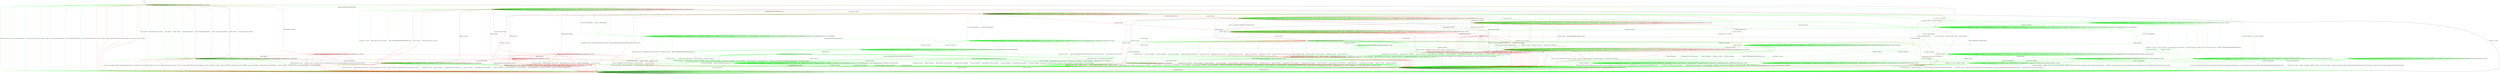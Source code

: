 digraph "" {
	graph ["Incoming time"=0.09752893447875977,
		"Outgoing time"=0.154526948928833,
		Output="{'States': 36, 'Transitions': 837}",
		Reference="{'States': 18, 'Transitions': 222}",
		Solver=msat,
		Updated="{'States': 32, 'Transitions': 683}",
		"f-measure"=0.15027624309392265,
		precision=0.09956076134699854,
		recall=0.3063063063063063
	];
	a -> n	[key=0];
	b -> b	[key=0,
		label="CH_REQUEST_PTY / CH_NONE"];
	b -> b	[key=1,
		label="CH_DATA / CH_NONE"];
	b -> b	[key=2,
		label="CH_CLOSE / CH_NONE"];
	b -> b	[key=3,
		label="CH_EOF / CH_NONE"];
	b -> b	[key=4,
		color=green,
		label="CH_WINDOW_ADJUST / CH_NONE"];
	b -> b	[key=5,
		color=green,
		label="DEBUG / NO_RESP"];
	b -> b	[key=6,
		color=green,
		label="CH_EXTENDED_DATA / CH_NONE"];
	b -> b	[key=7,
		color=green,
		label="IGNORE / NO_RESP"];
	b -> b	[key=8,
		color=green,
		label="UNIMPLEMENTED / NO_RESP"];
	b -> b	[key=9,
		color=red,
		label="KEX30 / UNIMPLEMENTED"];
	b -> c	[key=0,
		color=green,
		label="CH_OPEN / DISCONNECT"];
	b -> c	[key=1,
		color=red,
		label="CH_OPEN / NO_CONN"];
	b -> h	[key=0,
		color=green,
		label="DISCONNECT / NO_CONN"];
	b -> h	[key=1,
		color=green,
		label="KEXINIT / DISCONNECT"];
	b -> h	[key=2,
		color=green,
		label="SERVICE_REQUEST_AUTH / DISCONNECT"];
	b -> h	[key=3,
		color=green,
		label="UA_PK_OK / DISCONNECT"];
	b -> h	[key=4,
		color=green,
		label="SERVICE_REQUEST_CONN / DISCONNECT"];
	b -> h	[key=5,
		color=green,
		label="UA_NONE / DISCONNECT"];
	b -> h	[key=6,
		color=green,
		label="UA_PK_NOK / DISCONNECT"];
	b -> h	[key=7,
		color=green,
		label="KEX30 / DISCONNECT"];
	b -> h	[key=8,
		color=green,
		label="UA_PW_OK / DISCONNECT"];
	b -> h	[key=9,
		color=green,
		label="UA_PW_NOK / DISCONNECT"];
	b -> h	[key=10,
		color=green,
		label="REKEY / DISCONNECT|NO_CONN|NO_CONN"];
	b -> h	[key=11,
		color=red,
		label="UA_PK_NOK / NO_CONN"];
	b -> h	[key=12,
		color=red,
		label="SERVICE_REQUEST_AUTH / NO_CONN"];
	b -> h	[key=13,
		color=red,
		label="SERVICE_REQUEST_CONN / NO_CONN"];
	b -> h	[key=14,
		color=red,
		label="UA_PK_OK / NO_CONN"];
	b -> h	[key=15,
		color=red,
		label="KEXINIT_PROCEED / NO_CONN"];
	b -> h	[key=16,
		color=red,
		label="KEXINIT / NO_CONN"];
	b -> k	[key=0,
		label="NEWKEYS / NO_RESP"];
	c -> c	[key=0,
		label="UA_PK_NOK / NO_CONN"];
	c -> c	[key=1,
		label="KEX30 / NO_CONN"];
	c -> c	[key=2,
		label="SERVICE_REQUEST_AUTH / NO_CONN"];
	c -> c	[key=3,
		label="SERVICE_REQUEST_CONN / NO_CONN"];
	c -> c	[key=4,
		label="NEWKEYS / NO_CONN"];
	c -> c	[key=5,
		label="CH_REQUEST_PTY / NO_CONN"];
	c -> c	[key=6,
		label="CH_OPEN / CH_MAX"];
	c -> c	[key=7,
		label="CH_DATA / NO_CONN"];
	c -> c	[key=8,
		label="UA_PK_OK / NO_CONN"];
	c -> c	[key=9,
		label="KEXINIT / NO_CONN"];
	c -> c	[key=10,
		label="CH_EOF / NO_CONN"];
	c -> c	[key=11,
		color=green,
		label="DISCONNECT / NO_CONN"];
	c -> c	[key=12,
		color=green,
		label="CH_WINDOW_ADJUST / NO_CONN"];
	c -> c	[key=13,
		color=green,
		label="DEBUG / NO_CONN"];
	c -> c	[key=14,
		color=green,
		label="UA_NONE / NO_CONN"];
	c -> c	[key=15,
		color=green,
		label="CH_EXTENDED_DATA / NO_CONN"];
	c -> c	[key=16,
		color=green,
		label="IGNORE / NO_CONN"];
	c -> c	[key=17,
		color=green,
		label="UNIMPLEMENTED / NO_CONN"];
	c -> c	[key=18,
		color=green,
		label="UA_PW_OK / NO_CONN"];
	c -> c	[key=19,
		color=green,
		label="UA_PW_NOK / NO_CONN"];
	c -> c	[key=20,
		color=green,
		label="REKEY / NO_CONN|NO_CONN|NO_CONN"];
	c -> c	[key=21,
		color=red,
		label="KEXINIT_PROCEED / NO_CONN"];
	c -> h	[key=0,
		label="CH_CLOSE / NO_CONN"];
	d -> c	[key=0,
		label="NEWKEYS / NO_CONN"];
	d -> c	[key=1,
		color=green,
		label="DISCONNECT / NO_CONN"];
	d -> c	[key=2,
		color=red,
		label="KEX30 / NO_CONN"];
	d -> d	[key=0,
		label="CH_OPEN / CH_MAX"];
	d -> d	[key=1,
		label="CH_DATA / NO_RESP"];
	d -> d	[key=2,
		color=green,
		label="SERVICE_REQUEST_AUTH / NO_RESP"];
	d -> d	[key=3,
		color=green,
		label="CH_WINDOW_ADJUST / NO_RESP"];
	d -> d	[key=4,
		color=green,
		label="DEBUG / NO_RESP"];
	d -> d	[key=5,
		color=green,
		label="UA_PK_OK / UNIMPLEMENTED"];
	d -> d	[key=6,
		color=green,
		label="SERVICE_REQUEST_CONN / NO_RESP"];
	d -> d	[key=7,
		color=green,
		label="UA_NONE / UNIMPLEMENTED"];
	d -> d	[key=8,
		color=green,
		label="CH_EXTENDED_DATA / NO_RESP"];
	d -> d	[key=9,
		color=green,
		label="UA_PK_NOK / UNIMPLEMENTED"];
	d -> d	[key=10,
		color=green,
		label="KEX30 / NO_RESP"];
	d -> d	[key=11,
		color=green,
		label="IGNORE / NO_RESP"];
	d -> d	[key=12,
		color=green,
		label="CH_EOF / NO_RESP"];
	d -> d	[key=13,
		color=green,
		label="UNIMPLEMENTED / NO_RESP"];
	d -> d	[key=14,
		color=green,
		label="UA_PW_OK / UNIMPLEMENTED"];
	d -> d	[key=15,
		color=green,
		label="UA_PW_NOK / UNIMPLEMENTED"];
	d -> d	[key=16,
		color=green,
		label="REKEY / KEXINIT|KEX31+NEWKEYS|NO_RESP"];
	d -> d	[key=17,
		color=red,
		label="UA_PK_NOK / NO_RESP"];
	d -> d	[key=18,
		color=red,
		label="SERVICE_REQUEST_AUTH / SERVICE_ACCEPT"];
	d -> d	[key=19,
		color=red,
		label="SERVICE_REQUEST_CONN / SERVICE_ACCEPT"];
	d -> d	[key=20,
		color=red,
		label="UA_PK_OK / NO_RESP"];
	d -> e	[key=0,
		color=red,
		label="CH_REQUEST_PTY / CH_SUCCESS"];
	d -> f	[key=0,
		color=red,
		label="CH_CLOSE / CH_EOF"];
	d -> g	[key=0,
		color=red,
		label="KEXINIT / KEXINIT"];
	d -> l	[key=0,
		color=green,
		label="CH_REQUEST_PTY / CH_SUCCESS"];
	d -> m	[key=0,
		color=red,
		label="CH_EOF / CH_EOF"];
	v	[color=green];
	d -> v	[key=0,
		color=green,
		label="CH_CLOSE / CH_CLOSE"];
	bb	[color=green];
	d -> bb	[key=0,
		color=green,
		label="KEXINIT / KEXINIT"];
	jj	[color=red];
	d -> jj	[key=0,
		color=red,
		label="KEXINIT_PROCEED / KEXINIT"];
	e -> c	[key=0,
		label="NEWKEYS / NO_CONN"];
	e -> c	[key=1,
		color=green,
		label="DISCONNECT / NO_CONN"];
	e -> c	[key=2,
		color=green,
		label="CH_REQUEST_PTY / DISCONNECT"];
	e -> c	[key=3,
		color=red,
		label="KEX30 / NO_CONN"];
	e -> c	[key=4,
		color=red,
		label="CH_REQUEST_PTY / NO_CONN"];
	e -> e	[key=0,
		label="CH_OPEN / CH_MAX"];
	e -> e	[key=1,
		label="CH_DATA / NO_RESP"];
	e -> e	[key=2,
		color=green,
		label="SERVICE_REQUEST_AUTH / UNIMPLEMENTED"];
	e -> e	[key=3,
		color=green,
		label="CH_WINDOW_ADJUST / NO_RESP"];
	e -> e	[key=4,
		color=green,
		label="DEBUG / NO_RESP"];
	e -> e	[key=5,
		color=green,
		label="UA_PK_OK / UNIMPLEMENTED"];
	e -> e	[key=6,
		color=green,
		label="SERVICE_REQUEST_CONN / UNIMPLEMENTED"];
	e -> e	[key=7,
		color=green,
		label="UA_NONE / UNIMPLEMENTED"];
	e -> e	[key=8,
		color=green,
		label="CH_EXTENDED_DATA / NO_RESP"];
	e -> e	[key=9,
		color=green,
		label="UA_PK_NOK / UNIMPLEMENTED"];
	e -> e	[key=10,
		color=green,
		label="KEX30 / UNIMPLEMENTED"];
	e -> e	[key=11,
		color=green,
		label="IGNORE / NO_RESP"];
	e -> e	[key=12,
		color=green,
		label="CH_EOF / NO_RESP"];
	e -> e	[key=13,
		color=green,
		label="UNIMPLEMENTED / NO_RESP"];
	e -> e	[key=14,
		color=green,
		label="UA_PW_OK / UNIMPLEMENTED"];
	e -> e	[key=15,
		color=green,
		label="UA_PW_NOK / UNIMPLEMENTED"];
	e -> e	[key=16,
		color=red,
		label="UA_PK_NOK / NO_RESP"];
	e -> e	[key=17,
		color=red,
		label="SERVICE_REQUEST_AUTH / SERVICE_ACCEPT"];
	e -> e	[key=18,
		color=red,
		label="SERVICE_REQUEST_CONN / SERVICE_ACCEPT"];
	e -> e	[key=19,
		color=red,
		label="UA_PK_OK / NO_RESP"];
	e -> f	[key=0,
		color=red,
		label="CH_CLOSE / CH_EOF"];
	e -> g	[key=0,
		label="KEXINIT / KEXINIT"];
	e -> l	[key=0,
		color=green,
		label="REKEY / KEXINIT|KEX31+NEWKEYS|NO_RESP"];
	e -> l	[key=1,
		color=red,
		label="CH_EOF / CH_EOF"];
	p	[color=green];
	e -> p	[key=0,
		color=green,
		label="CH_CLOSE / CH_CLOSE"];
	e -> jj	[key=0,
		color=red,
		label="KEXINIT_PROCEED / KEXINIT"];
	f -> d	[key=0,
		color=red,
		label="CH_OPEN / CH_OPEN_SUCCESS"];
	f -> f	[key=0,
		label="SERVICE_REQUEST_AUTH / SERVICE_ACCEPT"];
	f -> f	[key=1,
		label="CH_REQUEST_PTY / CH_NONE"];
	f -> f	[key=2,
		label="CH_DATA / CH_NONE"];
	f -> f	[key=3,
		label="CH_CLOSE / CH_NONE"];
	f -> f	[key=4,
		label="CH_EOF / CH_NONE"];
	f -> f	[key=5,
		color=green,
		label="KEXINIT / UNIMPLEMENTED"];
	f -> f	[key=6,
		color=green,
		label="CH_WINDOW_ADJUST / CH_NONE"];
	f -> f	[key=7,
		color=green,
		label="DEBUG / NO_RESP"];
	f -> f	[key=8,
		color=green,
		label="CH_EXTENDED_DATA / CH_NONE"];
	f -> f	[key=9,
		color=green,
		label="KEX30 / UNIMPLEMENTED"];
	f -> f	[key=10,
		color=green,
		label="IGNORE / NO_RESP"];
	f -> f	[key=11,
		color=green,
		label="UNIMPLEMENTED / NO_RESP"];
	f -> f	[key=12,
		color=red,
		label="UA_PK_NOK / NO_RESP"];
	f -> f	[key=13,
		color=red,
		label="SERVICE_REQUEST_CONN / SERVICE_ACCEPT"];
	f -> f	[key=14,
		color=red,
		label="UA_PK_OK / NO_RESP"];
	f -> h	[key=0,
		label="NEWKEYS / NO_CONN"];
	f -> h	[key=1,
		color=green,
		label="DISCONNECT / NO_CONN"];
	f -> h	[key=2,
		color=green,
		label="SERVICE_REQUEST_CONN / DISCONNECT"];
	f -> h	[key=3,
		color=green,
		label="REKEY / UNIMPLEMENTED|UNIMPLEMENTED|NO_CONN"];
	f -> h	[key=4,
		color=red,
		label="KEX30 / NO_CONN"];
	f -> p	[key=0,
		color=green,
		label="UA_PK_OK / UA_SUCCESS"];
	f -> p	[key=1,
		color=green,
		label="UA_PW_OK / UA_SUCCESS"];
	q	[color=green];
	f -> q	[key=0,
		color=green,
		label="UA_PW_NOK / UA_FAILURE"];
	r	[color=green];
	f -> r	[key=0,
		color=green,
		label="UA_NONE / UA_FAILURE"];
	s	[color=green];
	f -> s	[key=0,
		color=green,
		label="UA_PK_NOK / UA_FAILURE"];
	t	[color=green];
	f -> t	[key=0,
		color=green,
		label="CH_OPEN / UNIMPLEMENTED"];
	hh	[color=red];
	f -> hh	[key=0,
		color=red,
		label="KEXINIT_PROCEED / KEXINIT"];
	ii	[color=red];
	f -> ii	[key=0,
		color=red,
		label="KEXINIT / KEXINIT"];
	g -> c	[key=0,
		color=green,
		label="DISCONNECT / NO_CONN"];
	g -> c	[key=1,
		color=green,
		label="KEXINIT / DISCONNECT"];
	g -> c	[key=2,
		color=green,
		label="SERVICE_REQUEST_AUTH / DISCONNECT"];
	g -> c	[key=3,
		color=green,
		label="CH_WINDOW_ADJUST / DISCONNECT"];
	g -> c	[key=4,
		color=green,
		label="UA_PK_OK / DISCONNECT"];
	g -> c	[key=5,
		color=green,
		label="SERVICE_REQUEST_CONN / DISCONNECT"];
	g -> c	[key=6,
		color=green,
		label="UA_NONE / DISCONNECT"];
	g -> c	[key=7,
		color=green,
		label="CH_EXTENDED_DATA / DISCONNECT"];
	g -> c	[key=8,
		color=green,
		label="NEWKEYS / NO_CONN"];
	g -> c	[key=9,
		color=green,
		label="UA_PK_NOK / DISCONNECT"];
	g -> c	[key=10,
		color=green,
		label="CH_REQUEST_PTY / DISCONNECT"];
	g -> c	[key=11,
		color=green,
		label="CH_EOF / DISCONNECT"];
	g -> c	[key=12,
		color=green,
		label="CH_DATA / DISCONNECT"];
	g -> c	[key=13,
		color=green,
		label="UA_PW_OK / DISCONNECT"];
	g -> c	[key=14,
		color=green,
		label="UA_PW_NOK / DISCONNECT"];
	g -> c	[key=15,
		color=green,
		label="REKEY / DISCONNECT|NO_CONN|NO_CONN"];
	g -> c	[key=16,
		color=red,
		label="UA_PK_NOK / NO_CONN"];
	g -> c	[key=17,
		color=red,
		label="SERVICE_REQUEST_AUTH / NO_CONN"];
	g -> c	[key=18,
		color=red,
		label="SERVICE_REQUEST_CONN / NO_CONN"];
	g -> c	[key=19,
		color=red,
		label="NEWKEYS / UNIMPLEMENTED"];
	g -> c	[key=20,
		color=red,
		label="CH_REQUEST_PTY / NO_CONN"];
	g -> c	[key=21,
		color=red,
		label="CH_DATA / NO_CONN"];
	g -> c	[key=22,
		color=red,
		label="UA_PK_OK / NO_CONN"];
	g -> c	[key=23,
		color=red,
		label="KEXINIT_PROCEED / NO_CONN"];
	g -> c	[key=24,
		color=red,
		label="KEXINIT / NO_CONN"];
	g -> c	[key=25,
		color=red,
		label="CH_EOF / NO_CONN"];
	g -> g	[key=0,
		label="CH_OPEN / CH_MAX"];
	g -> g	[key=1,
		color=green,
		label="DEBUG / NO_RESP"];
	g -> g	[key=2,
		color=green,
		label="IGNORE / NO_RESP"];
	g -> g	[key=3,
		color=green,
		label="UNIMPLEMENTED / NO_RESP"];
	g -> h	[key=0,
		color=green,
		label="CH_CLOSE / DISCONNECT"];
	g -> h	[key=1,
		color=red,
		label="CH_CLOSE / NO_CONN"];
	g -> j	[key=0,
		color=red,
		label="KEX30 / KEX31+NEWKEYS"];
	ff	[color=green];
	g -> ff	[key=0,
		color=green,
		label="KEX30 / KEX31+NEWKEYS"];
	h -> c	[key=0,
		label="CH_OPEN / NO_CONN"];
	h -> h	[key=0,
		label="UA_PK_NOK / NO_CONN"];
	h -> h	[key=1,
		label="KEX30 / NO_CONN"];
	h -> h	[key=2,
		label="SERVICE_REQUEST_AUTH / NO_CONN"];
	h -> h	[key=3,
		label="SERVICE_REQUEST_CONN / NO_CONN"];
	h -> h	[key=4,
		label="NEWKEYS / NO_CONN"];
	h -> h	[key=5,
		label="CH_REQUEST_PTY / CH_NONE"];
	h -> h	[key=6,
		label="CH_DATA / CH_NONE"];
	h -> h	[key=7,
		label="UA_PK_OK / NO_CONN"];
	h -> h	[key=8,
		label="CH_CLOSE / CH_NONE"];
	h -> h	[key=9,
		label="KEXINIT / NO_CONN"];
	h -> h	[key=10,
		label="CH_EOF / CH_NONE"];
	h -> h	[key=11,
		color=green,
		label="DISCONNECT / NO_CONN"];
	h -> h	[key=12,
		color=green,
		label="CH_WINDOW_ADJUST / CH_NONE"];
	h -> h	[key=13,
		color=green,
		label="DEBUG / NO_CONN"];
	h -> h	[key=14,
		color=green,
		label="UA_NONE / NO_CONN"];
	h -> h	[key=15,
		color=green,
		label="CH_EXTENDED_DATA / CH_NONE"];
	h -> h	[key=16,
		color=green,
		label="IGNORE / NO_CONN"];
	h -> h	[key=17,
		color=green,
		label="UNIMPLEMENTED / NO_CONN"];
	h -> h	[key=18,
		color=green,
		label="UA_PW_OK / NO_CONN"];
	h -> h	[key=19,
		color=green,
		label="UA_PW_NOK / NO_CONN"];
	h -> h	[key=20,
		color=green,
		label="REKEY / NO_CONN|NO_CONN|NO_CONN"];
	h -> h	[key=21,
		color=red,
		label="KEXINIT_PROCEED / NO_CONN"];
	i -> b	[key=0,
		label="KEX30 / KEX31+NEWKEYS"];
	i -> c	[key=0,
		color=green,
		label="CH_OPEN / DISCONNECT"];
	i -> c	[key=1,
		color=red,
		label="CH_OPEN / NO_CONN"];
	i -> h	[key=0,
		color=green,
		label="DISCONNECT / NO_CONN"];
	i -> h	[key=1,
		color=green,
		label="KEXINIT / DISCONNECT"];
	i -> h	[key=2,
		color=green,
		label="SERVICE_REQUEST_AUTH / DISCONNECT"];
	i -> h	[key=3,
		color=green,
		label="UA_PK_OK / DISCONNECT"];
	i -> h	[key=4,
		color=green,
		label="SERVICE_REQUEST_CONN / DISCONNECT"];
	i -> h	[key=5,
		color=green,
		label="UA_NONE / DISCONNECT"];
	i -> h	[key=6,
		color=green,
		label="NEWKEYS / NO_CONN"];
	i -> h	[key=7,
		color=green,
		label="UA_PK_NOK / DISCONNECT"];
	i -> h	[key=8,
		color=green,
		label="UA_PW_OK / DISCONNECT"];
	i -> h	[key=9,
		color=green,
		label="UA_PW_NOK / DISCONNECT"];
	i -> h	[key=10,
		color=green,
		label="REKEY / DISCONNECT|NO_CONN|NO_CONN"];
	i -> h	[key=11,
		color=red,
		label="UA_PK_NOK / NO_CONN"];
	i -> h	[key=12,
		color=red,
		label="SERVICE_REQUEST_AUTH / NO_CONN"];
	i -> h	[key=13,
		color=red,
		label="SERVICE_REQUEST_CONN / NO_CONN"];
	i -> h	[key=14,
		color=red,
		label="UA_PK_OK / NO_CONN"];
	i -> h	[key=15,
		color=red,
		label="KEXINIT_PROCEED / NO_CONN"];
	i -> h	[key=16,
		color=red,
		label="KEXINIT / NO_CONN"];
	i -> i	[key=0,
		label="CH_REQUEST_PTY / CH_NONE"];
	i -> i	[key=1,
		label="CH_DATA / CH_NONE"];
	i -> i	[key=2,
		label="CH_CLOSE / CH_NONE"];
	i -> i	[key=3,
		label="CH_EOF / CH_NONE"];
	i -> i	[key=4,
		color=green,
		label="CH_WINDOW_ADJUST / CH_NONE"];
	i -> i	[key=5,
		color=green,
		label="DEBUG / NO_RESP"];
	i -> i	[key=6,
		color=green,
		label="CH_EXTENDED_DATA / CH_NONE"];
	i -> i	[key=7,
		color=green,
		label="IGNORE / NO_RESP"];
	i -> i	[key=8,
		color=green,
		label="UNIMPLEMENTED / NO_RESP"];
	i -> i	[key=9,
		color=red,
		label="NEWKEYS / UNIMPLEMENTED"];
	j -> c	[key=0,
		color=green,
		label="DISCONNECT / NO_CONN"];
	j -> c	[key=1,
		color=green,
		label="KEXINIT / DISCONNECT"];
	j -> c	[key=2,
		color=green,
		label="SERVICE_REQUEST_AUTH / DISCONNECT"];
	j -> c	[key=3,
		color=green,
		label="CH_WINDOW_ADJUST / DISCONNECT"];
	j -> c	[key=4,
		color=green,
		label="UA_PK_OK / DISCONNECT"];
	j -> c	[key=5,
		color=green,
		label="SERVICE_REQUEST_CONN / DISCONNECT"];
	j -> c	[key=6,
		color=green,
		label="UA_NONE / DISCONNECT"];
	j -> c	[key=7,
		color=green,
		label="CH_EXTENDED_DATA / DISCONNECT"];
	j -> c	[key=8,
		color=green,
		label="UA_PK_NOK / DISCONNECT"];
	j -> c	[key=9,
		color=green,
		label="CH_REQUEST_PTY / DISCONNECT"];
	j -> c	[key=10,
		color=green,
		label="KEX30 / DISCONNECT"];
	j -> c	[key=11,
		color=green,
		label="CH_EOF / DISCONNECT"];
	j -> c	[key=12,
		color=green,
		label="CH_DATA / DISCONNECT"];
	j -> c	[key=13,
		color=green,
		label="UA_PW_OK / DISCONNECT"];
	j -> c	[key=14,
		color=green,
		label="UA_PW_NOK / DISCONNECT"];
	j -> c	[key=15,
		color=green,
		label="REKEY / DISCONNECT|NO_CONN|NO_CONN"];
	j -> c	[key=16,
		color=red,
		label="UA_PK_NOK / NO_CONN"];
	j -> c	[key=17,
		color=red,
		label="SERVICE_REQUEST_AUTH / NO_CONN"];
	j -> c	[key=18,
		color=red,
		label="SERVICE_REQUEST_CONN / NO_CONN"];
	j -> c	[key=19,
		color=red,
		label="CH_REQUEST_PTY / NO_CONN"];
	j -> c	[key=20,
		color=red,
		label="CH_DATA / NO_CONN"];
	j -> c	[key=21,
		color=red,
		label="UA_PK_OK / NO_CONN"];
	j -> c	[key=22,
		color=red,
		label="KEXINIT_PROCEED / NO_CONN"];
	j -> c	[key=23,
		color=red,
		label="KEXINIT / NO_CONN"];
	j -> c	[key=24,
		color=red,
		label="CH_EOF / NO_CONN"];
	j -> d	[key=0,
		label="NEWKEYS / NO_RESP"];
	j -> h	[key=0,
		color=green,
		label="CH_CLOSE / DISCONNECT"];
	j -> h	[key=1,
		color=red,
		label="CH_CLOSE / NO_CONN"];
	j -> j	[key=0,
		label="CH_OPEN / CH_MAX"];
	j -> j	[key=1,
		color=green,
		label="DEBUG / NO_RESP"];
	j -> j	[key=2,
		color=green,
		label="IGNORE / NO_RESP"];
	j -> j	[key=3,
		color=green,
		label="UNIMPLEMENTED / NO_RESP"];
	j -> j	[key=4,
		color=red,
		label="KEX30 / UNIMPLEMENTED"];
	k -> c	[key=0,
		color=red,
		label="CH_OPEN / NO_CONN"];
	k -> f	[key=0,
		color=green,
		label="SERVICE_REQUEST_AUTH / SERVICE_ACCEPT"];
	k -> f	[key=1,
		color=red,
		label="UA_PK_OK / UA_SUCCESS"];
	k -> h	[key=0,
		label="NEWKEYS / NO_CONN"];
	k -> h	[key=1,
		color=green,
		label="DISCONNECT / NO_CONN"];
	k -> h	[key=2,
		color=green,
		label="SERVICE_REQUEST_CONN / DISCONNECT"];
	k -> h	[key=3,
		color=green,
		label="REKEY / UNIMPLEMENTED|UNIMPLEMENTED|NO_CONN"];
	k -> h	[key=4,
		color=red,
		label="KEX30 / NO_CONN"];
	k -> h	[key=5,
		color=red,
		label="SERVICE_REQUEST_CONN / NO_CONN"];
	k -> k	[key=0,
		label="CH_REQUEST_PTY / CH_NONE"];
	k -> k	[key=1,
		label="CH_DATA / CH_NONE"];
	k -> k	[key=2,
		label="CH_CLOSE / CH_NONE"];
	k -> k	[key=3,
		label="CH_EOF / CH_NONE"];
	k -> k	[key=4,
		color=green,
		label="KEXINIT / UNIMPLEMENTED"];
	k -> k	[key=5,
		color=green,
		label="CH_WINDOW_ADJUST / CH_NONE"];
	k -> k	[key=6,
		color=green,
		label="DEBUG / NO_RESP"];
	k -> k	[key=7,
		color=green,
		label="UA_PK_OK / UNIMPLEMENTED"];
	k -> k	[key=8,
		color=green,
		label="UA_NONE / UNIMPLEMENTED"];
	k -> k	[key=9,
		color=green,
		label="CH_EXTENDED_DATA / CH_NONE"];
	k -> k	[key=10,
		color=green,
		label="UA_PK_NOK / UNIMPLEMENTED"];
	k -> k	[key=11,
		color=green,
		label="KEX30 / UNIMPLEMENTED"];
	k -> k	[key=12,
		color=green,
		label="IGNORE / NO_RESP"];
	k -> k	[key=13,
		color=green,
		label="UNIMPLEMENTED / NO_RESP"];
	k -> k	[key=14,
		color=green,
		label="UA_PW_OK / UNIMPLEMENTED"];
	k -> k	[key=15,
		color=green,
		label="UA_PW_NOK / UNIMPLEMENTED"];
	k -> k	[key=16,
		color=red,
		label="UA_PK_NOK / UA_FAILURE"];
	k -> k	[key=17,
		color=red,
		label="SERVICE_REQUEST_AUTH / SERVICE_ACCEPT"];
	o	[color=green];
	k -> o	[key=0,
		color=green,
		label="CH_OPEN / UNIMPLEMENTED"];
	k -> hh	[key=0,
		color=red,
		label="KEXINIT_PROCEED / KEXINIT"];
	k -> ii	[key=0,
		color=red,
		label="KEXINIT / KEXINIT"];
	l -> c	[key=0,
		label="NEWKEYS / NO_CONN"];
	l -> c	[key=1,
		color=green,
		label="DISCONNECT / NO_CONN"];
	l -> c	[key=2,
		color=green,
		label="CH_REQUEST_PTY / DISCONNECT"];
	l -> c	[key=3,
		color=red,
		label="KEX30 / NO_CONN"];
	l -> c	[key=4,
		color=red,
		label="CH_REQUEST_PTY / NO_CONN"];
	l -> c	[key=5,
		color=red,
		label="CH_DATA / NO_CONN"];
	l -> f	[key=0,
		color=red,
		label="CH_CLOSE / NO_RESP"];
	l -> g	[key=0,
		label="KEXINIT / KEXINIT"];
	l -> l	[key=0,
		label="CH_OPEN / CH_MAX"];
	l -> l	[key=1,
		label="CH_EOF / NO_RESP"];
	l -> l	[key=2,
		color=green,
		label="SERVICE_REQUEST_AUTH / NO_RESP"];
	l -> l	[key=3,
		color=green,
		label="CH_WINDOW_ADJUST / NO_RESP"];
	l -> l	[key=4,
		color=green,
		label="DEBUG / NO_RESP"];
	l -> l	[key=5,
		color=green,
		label="UA_PK_OK / UNIMPLEMENTED"];
	l -> l	[key=6,
		color=green,
		label="SERVICE_REQUEST_CONN / NO_RESP"];
	l -> l	[key=7,
		color=green,
		label="UA_NONE / UNIMPLEMENTED"];
	l -> l	[key=8,
		color=green,
		label="CH_EXTENDED_DATA / NO_RESP"];
	l -> l	[key=9,
		color=green,
		label="UA_PK_NOK / UNIMPLEMENTED"];
	l -> l	[key=10,
		color=green,
		label="KEX30 / NO_RESP"];
	l -> l	[key=11,
		color=green,
		label="IGNORE / NO_RESP"];
	l -> l	[key=12,
		color=green,
		label="CH_DATA / NO_RESP"];
	l -> l	[key=13,
		color=green,
		label="UNIMPLEMENTED / NO_RESP"];
	l -> l	[key=14,
		color=green,
		label="UA_PW_OK / UNIMPLEMENTED"];
	l -> l	[key=15,
		color=green,
		label="UA_PW_NOK / UNIMPLEMENTED"];
	l -> l	[key=16,
		color=green,
		label="REKEY / KEXINIT|KEX31+NEWKEYS|NO_RESP"];
	l -> l	[key=17,
		color=red,
		label="UA_PK_NOK / NO_RESP"];
	l -> l	[key=18,
		color=red,
		label="SERVICE_REQUEST_AUTH / SERVICE_ACCEPT"];
	l -> l	[key=19,
		color=red,
		label="SERVICE_REQUEST_CONN / SERVICE_ACCEPT"];
	l -> l	[key=20,
		color=red,
		label="UA_PK_OK / NO_RESP"];
	l -> v	[key=0,
		color=green,
		label="CH_CLOSE / CH_CLOSE"];
	l -> jj	[key=0,
		color=red,
		label="KEXINIT_PROCEED / KEXINIT"];
	m -> c	[key=0,
		label="NEWKEYS / NO_CONN"];
	m -> c	[key=1,
		color=green,
		label="DISCONNECT / NO_CONN"];
	m -> c	[key=2,
		color=red,
		label="KEX30 / NO_CONN"];
	m -> c	[key=3,
		color=red,
		label="CH_DATA / NO_CONN"];
	m -> d	[key=0,
		color=green,
		label="REKEY / KEXINIT|KEX31+NEWKEYS|NO_RESP"];
	m -> e	[key=0,
		color=green,
		label="CH_REQUEST_PTY / CH_SUCCESS"];
	m -> f	[key=0,
		color=red,
		label="CH_CLOSE / NO_RESP"];
	m -> g	[key=0,
		color=red,
		label="KEXINIT / KEXINIT"];
	m -> l	[key=0,
		color=red,
		label="CH_REQUEST_PTY / CH_SUCCESS"];
	m -> m	[key=0,
		label="CH_OPEN / CH_MAX"];
	m -> m	[key=1,
		label="CH_EOF / NO_RESP"];
	m -> m	[key=2,
		color=green,
		label="SERVICE_REQUEST_AUTH / UNIMPLEMENTED"];
	m -> m	[key=3,
		color=green,
		label="CH_WINDOW_ADJUST / NO_RESP"];
	m -> m	[key=4,
		color=green,
		label="DEBUG / NO_RESP"];
	m -> m	[key=5,
		color=green,
		label="UA_PK_OK / UNIMPLEMENTED"];
	m -> m	[key=6,
		color=green,
		label="SERVICE_REQUEST_CONN / UNIMPLEMENTED"];
	m -> m	[key=7,
		color=green,
		label="UA_NONE / UNIMPLEMENTED"];
	m -> m	[key=8,
		color=green,
		label="CH_EXTENDED_DATA / NO_RESP"];
	m -> m	[key=9,
		color=green,
		label="UA_PK_NOK / UNIMPLEMENTED"];
	m -> m	[key=10,
		color=green,
		label="KEX30 / UNIMPLEMENTED"];
	m -> m	[key=11,
		color=green,
		label="IGNORE / NO_RESP"];
	m -> m	[key=12,
		color=green,
		label="CH_DATA / NO_RESP"];
	m -> m	[key=13,
		color=green,
		label="UNIMPLEMENTED / NO_RESP"];
	m -> m	[key=14,
		color=green,
		label="UA_PW_OK / UNIMPLEMENTED"];
	m -> m	[key=15,
		color=green,
		label="UA_PW_NOK / UNIMPLEMENTED"];
	m -> m	[key=16,
		color=red,
		label="UA_PK_NOK / NO_RESP"];
	m -> m	[key=17,
		color=red,
		label="SERVICE_REQUEST_AUTH / SERVICE_ACCEPT"];
	m -> m	[key=18,
		color=red,
		label="SERVICE_REQUEST_CONN / SERVICE_ACCEPT"];
	m -> m	[key=19,
		color=red,
		label="UA_PK_OK / NO_RESP"];
	m -> p	[key=0,
		color=green,
		label="CH_CLOSE / CH_CLOSE"];
	m -> bb	[key=0,
		color=green,
		label="KEXINIT / KEXINIT"];
	m -> jj	[key=0,
		color=red,
		label="KEXINIT_PROCEED / KEXINIT"];
	n -> c	[key=0,
		color=green,
		label="CH_OPEN / KEXINIT+DISCONNECT"];
	n -> c	[key=1,
		color=red,
		label="CH_OPEN / KEXINIT"];
	n -> h	[key=0,
		color=green,
		label="DISCONNECT / KEXINIT"];
	n -> h	[key=1,
		color=green,
		label="UA_PK_OK / KEXINIT+DISCONNECT"];
	n -> h	[key=2,
		color=green,
		label="UA_NONE / KEXINIT+DISCONNECT"];
	n -> h	[key=3,
		color=green,
		label="NEWKEYS / KEXINIT"];
	n -> h	[key=4,
		color=green,
		label="UA_PK_NOK / KEXINIT+DISCONNECT"];
	n -> h	[key=5,
		color=green,
		label="UA_PW_OK / KEXINIT+DISCONNECT"];
	n -> h	[key=6,
		color=green,
		label="UA_PW_NOK / KEXINIT+DISCONNECT"];
	n -> h	[key=7,
		color=red,
		label="UA_PK_NOK / KEXINIT"];
	n -> h	[key=8,
		color=red,
		label="SERVICE_REQUEST_AUTH / KEXINIT"];
	n -> h	[key=9,
		color=red,
		label="SERVICE_REQUEST_CONN / KEXINIT"];
	n -> h	[key=10,
		color=red,
		label="UA_PK_OK / KEXINIT"];
	n -> i	[key=0,
		label="KEXINIT / KEXINIT"];
	n -> i	[key=1,
		color=green,
		label="SERVICE_REQUEST_AUTH / KEXINIT"];
	n -> i	[key=2,
		color=green,
		label="DEBUG / KEXINIT"];
	n -> i	[key=3,
		color=green,
		label="SERVICE_REQUEST_CONN / KEXINIT"];
	n -> i	[key=4,
		color=green,
		label="KEX30 / KEXINIT"];
	n -> i	[key=5,
		color=green,
		label="IGNORE / KEXINIT"];
	n -> i	[key=6,
		color=green,
		label="UNIMPLEMENTED / KEXINIT"];
	n -> i	[key=7,
		color=red,
		label="KEX30 / KEXINIT+UNIMPLEMENTED"];
	n -> i	[key=8,
		color=red,
		label="NEWKEYS / KEXINIT+UNIMPLEMENTED"];
	n -> k	[key=0,
		color=green,
		label="REKEY / KEXINIT|KEX31+NEWKEYS|NO_RESP"];
	n -> n	[key=0,
		label="CH_REQUEST_PTY / CH_NONE"];
	n -> n	[key=1,
		label="CH_DATA / CH_NONE"];
	n -> n	[key=2,
		label="CH_CLOSE / CH_NONE"];
	n -> n	[key=3,
		label="CH_EOF / CH_NONE"];
	n -> n	[key=4,
		color=green,
		label="CH_WINDOW_ADJUST / CH_NONE"];
	n -> n	[key=5,
		color=green,
		label="CH_EXTENDED_DATA / CH_NONE"];
	gg	[color=red];
	n -> gg	[key=0,
		color=red,
		label="KEXINIT_PROCEED / KEXINIT"];
	o -> c	[key=0,
		color=green,
		label="DISCONNECT / NO_CONN"];
	o -> c	[key=1,
		color=green,
		label="SERVICE_REQUEST_CONN / DISCONNECT"];
	o -> c	[key=2,
		color=green,
		label="NEWKEYS / NO_CONN"];
	o -> c	[key=3,
		color=green,
		label="REKEY / UNIMPLEMENTED|UNIMPLEMENTED|NO_CONN"];
	o -> k	[key=0,
		color=green,
		label="CH_CLOSE / UNIMPLEMENTED"];
	o -> o	[key=0,
		color=green,
		label="KEXINIT / UNIMPLEMENTED"];
	o -> o	[key=1,
		color=green,
		label="CH_WINDOW_ADJUST / UNIMPLEMENTED"];
	o -> o	[key=2,
		color=green,
		label="DEBUG / NO_RESP"];
	o -> o	[key=3,
		color=green,
		label="UA_PK_OK / UNIMPLEMENTED"];
	o -> o	[key=4,
		color=green,
		label="UA_NONE / UNIMPLEMENTED"];
	o -> o	[key=5,
		color=green,
		label="CH_EXTENDED_DATA / UNIMPLEMENTED"];
	o -> o	[key=6,
		color=green,
		label="UA_PK_NOK / UNIMPLEMENTED"];
	o -> o	[key=7,
		color=green,
		label="CH_OPEN / CH_MAX"];
	o -> o	[key=8,
		color=green,
		label="CH_REQUEST_PTY / UNIMPLEMENTED"];
	o -> o	[key=9,
		color=green,
		label="KEX30 / UNIMPLEMENTED"];
	o -> o	[key=10,
		color=green,
		label="IGNORE / NO_RESP"];
	o -> o	[key=11,
		color=green,
		label="CH_EOF / UNIMPLEMENTED"];
	o -> o	[key=12,
		color=green,
		label="CH_DATA / UNIMPLEMENTED"];
	o -> o	[key=13,
		color=green,
		label="UNIMPLEMENTED / NO_RESP"];
	o -> o	[key=14,
		color=green,
		label="UA_PW_OK / UNIMPLEMENTED"];
	o -> o	[key=15,
		color=green,
		label="UA_PW_NOK / UNIMPLEMENTED"];
	o -> t	[key=0,
		color=green,
		label="SERVICE_REQUEST_AUTH / SERVICE_ACCEPT"];
	p -> h	[key=0,
		color=green,
		label="DISCONNECT / NO_CONN"];
	p -> h	[key=1,
		color=green,
		label="NEWKEYS / NO_CONN"];
	p -> m	[key=0,
		color=green,
		label="CH_OPEN / CH_OPEN_SUCCESS"];
	p -> p	[key=0,
		color=green,
		label="SERVICE_REQUEST_AUTH / UNIMPLEMENTED"];
	p -> p	[key=1,
		color=green,
		label="CH_WINDOW_ADJUST / CH_NONE"];
	p -> p	[key=2,
		color=green,
		label="DEBUG / NO_RESP"];
	p -> p	[key=3,
		color=green,
		label="UA_PK_OK / UNIMPLEMENTED"];
	p -> p	[key=4,
		color=green,
		label="SERVICE_REQUEST_CONN / UNIMPLEMENTED"];
	p -> p	[key=5,
		color=green,
		label="UA_NONE / UNIMPLEMENTED"];
	p -> p	[key=6,
		color=green,
		label="CH_EXTENDED_DATA / CH_NONE"];
	p -> p	[key=7,
		color=green,
		label="UA_PK_NOK / UNIMPLEMENTED"];
	p -> p	[key=8,
		color=green,
		label="CH_CLOSE / CH_NONE"];
	p -> p	[key=9,
		color=green,
		label="CH_REQUEST_PTY / CH_NONE"];
	p -> p	[key=10,
		color=green,
		label="KEX30 / UNIMPLEMENTED"];
	p -> p	[key=11,
		color=green,
		label="IGNORE / NO_RESP"];
	p -> p	[key=12,
		color=green,
		label="CH_EOF / CH_NONE"];
	p -> p	[key=13,
		color=green,
		label="CH_DATA / CH_NONE"];
	p -> p	[key=14,
		color=green,
		label="UNIMPLEMENTED / NO_RESP"];
	p -> p	[key=15,
		color=green,
		label="UA_PW_OK / UNIMPLEMENTED"];
	p -> p	[key=16,
		color=green,
		label="UA_PW_NOK / UNIMPLEMENTED"];
	u	[color=green];
	p -> u	[key=0,
		color=green,
		label="KEXINIT / KEXINIT"];
	p -> v	[key=0,
		color=green,
		label="REKEY / KEXINIT|KEX31+NEWKEYS|NO_RESP"];
	q -> h	[key=0,
		color=green,
		label="DISCONNECT / NO_CONN"];
	q -> h	[key=1,
		color=green,
		label="UA_PK_OK / DISCONNECT"];
	q -> h	[key=2,
		color=green,
		label="SERVICE_REQUEST_CONN / DISCONNECT"];
	q -> h	[key=3,
		color=green,
		label="UA_NONE / DISCONNECT"];
	q -> h	[key=4,
		color=green,
		label="NEWKEYS / NO_CONN"];
	q -> h	[key=5,
		color=green,
		label="UA_PK_NOK / DISCONNECT"];
	q -> h	[key=6,
		color=green,
		label="REKEY / UNIMPLEMENTED|UNIMPLEMENTED|NO_CONN"];
	q -> p	[key=0,
		color=green,
		label="UA_PW_OK / UA_SUCCESS"];
	q -> q	[key=0,
		color=green,
		label="KEXINIT / UNIMPLEMENTED"];
	q -> q	[key=1,
		color=green,
		label="SERVICE_REQUEST_AUTH / SERVICE_ACCEPT"];
	q -> q	[key=2,
		color=green,
		label="CH_WINDOW_ADJUST / CH_NONE"];
	q -> q	[key=3,
		color=green,
		label="DEBUG / NO_RESP"];
	q -> q	[key=4,
		color=green,
		label="CH_EXTENDED_DATA / CH_NONE"];
	q -> q	[key=5,
		color=green,
		label="CH_CLOSE / CH_NONE"];
	q -> q	[key=6,
		color=green,
		label="CH_REQUEST_PTY / CH_NONE"];
	q -> q	[key=7,
		color=green,
		label="KEX30 / UNIMPLEMENTED"];
	q -> q	[key=8,
		color=green,
		label="IGNORE / NO_RESP"];
	q -> q	[key=9,
		color=green,
		label="CH_EOF / CH_NONE"];
	q -> q	[key=10,
		color=green,
		label="CH_DATA / CH_NONE"];
	q -> q	[key=11,
		color=green,
		label="UNIMPLEMENTED / NO_RESP"];
	q -> q	[key=12,
		color=green,
		label="UA_PW_NOK / UA_FAILURE"];
	w	[color=green];
	q -> w	[key=0,
		color=green,
		label="CH_OPEN / UNIMPLEMENTED"];
	r -> h	[key=0,
		color=green,
		label="DISCONNECT / NO_CONN"];
	r -> h	[key=1,
		color=green,
		label="UA_PK_OK / DISCONNECT"];
	r -> h	[key=2,
		color=green,
		label="SERVICE_REQUEST_CONN / DISCONNECT"];
	r -> h	[key=3,
		color=green,
		label="NEWKEYS / NO_CONN"];
	r -> h	[key=4,
		color=green,
		label="UA_PK_NOK / DISCONNECT"];
	r -> h	[key=5,
		color=green,
		label="UA_PW_OK / DISCONNECT"];
	r -> h	[key=6,
		color=green,
		label="UA_PW_NOK / DISCONNECT"];
	r -> h	[key=7,
		color=green,
		label="REKEY / UNIMPLEMENTED|UNIMPLEMENTED|NO_CONN"];
	r -> r	[key=0,
		color=green,
		label="KEXINIT / UNIMPLEMENTED"];
	r -> r	[key=1,
		color=green,
		label="SERVICE_REQUEST_AUTH / SERVICE_ACCEPT"];
	r -> r	[key=2,
		color=green,
		label="CH_WINDOW_ADJUST / CH_NONE"];
	r -> r	[key=3,
		color=green,
		label="DEBUG / NO_RESP"];
	r -> r	[key=4,
		color=green,
		label="UA_NONE / UA_FAILURE"];
	r -> r	[key=5,
		color=green,
		label="CH_EXTENDED_DATA / CH_NONE"];
	r -> r	[key=6,
		color=green,
		label="CH_CLOSE / CH_NONE"];
	r -> r	[key=7,
		color=green,
		label="CH_REQUEST_PTY / CH_NONE"];
	r -> r	[key=8,
		color=green,
		label="KEX30 / UNIMPLEMENTED"];
	r -> r	[key=9,
		color=green,
		label="IGNORE / NO_RESP"];
	r -> r	[key=10,
		color=green,
		label="CH_EOF / CH_NONE"];
	r -> r	[key=11,
		color=green,
		label="CH_DATA / CH_NONE"];
	r -> r	[key=12,
		color=green,
		label="UNIMPLEMENTED / NO_RESP"];
	x	[color=green];
	r -> x	[key=0,
		color=green,
		label="CH_OPEN / UNIMPLEMENTED"];
	s -> h	[key=0,
		color=green,
		label="DISCONNECT / NO_CONN"];
	s -> h	[key=1,
		color=green,
		label="UA_PK_OK / DISCONNECT"];
	s -> h	[key=2,
		color=green,
		label="SERVICE_REQUEST_CONN / DISCONNECT"];
	s -> h	[key=3,
		color=green,
		label="UA_NONE / DISCONNECT"];
	s -> h	[key=4,
		color=green,
		label="NEWKEYS / NO_CONN"];
	s -> h	[key=5,
		color=green,
		label="UA_PW_OK / DISCONNECT"];
	s -> h	[key=6,
		color=green,
		label="UA_PW_NOK / DISCONNECT"];
	s -> h	[key=7,
		color=green,
		label="REKEY / UNIMPLEMENTED|UNIMPLEMENTED|NO_CONN"];
	s -> s	[key=0,
		color=green,
		label="KEXINIT / UNIMPLEMENTED"];
	s -> s	[key=1,
		color=green,
		label="SERVICE_REQUEST_AUTH / SERVICE_ACCEPT"];
	s -> s	[key=2,
		color=green,
		label="CH_WINDOW_ADJUST / CH_NONE"];
	s -> s	[key=3,
		color=green,
		label="DEBUG / NO_RESP"];
	s -> s	[key=4,
		color=green,
		label="CH_EXTENDED_DATA / CH_NONE"];
	s -> s	[key=5,
		color=green,
		label="UA_PK_NOK / UA_FAILURE"];
	s -> s	[key=6,
		color=green,
		label="CH_CLOSE / CH_NONE"];
	s -> s	[key=7,
		color=green,
		label="CH_REQUEST_PTY / CH_NONE"];
	s -> s	[key=8,
		color=green,
		label="KEX30 / UNIMPLEMENTED"];
	s -> s	[key=9,
		color=green,
		label="IGNORE / NO_RESP"];
	s -> s	[key=10,
		color=green,
		label="CH_EOF / CH_NONE"];
	s -> s	[key=11,
		color=green,
		label="CH_DATA / CH_NONE"];
	s -> s	[key=12,
		color=green,
		label="UNIMPLEMENTED / NO_RESP"];
	y	[color=green];
	s -> y	[key=0,
		color=green,
		label="CH_OPEN / UNIMPLEMENTED"];
	t -> c	[key=0,
		color=green,
		label="DISCONNECT / NO_CONN"];
	t -> c	[key=1,
		color=green,
		label="SERVICE_REQUEST_CONN / DISCONNECT"];
	t -> c	[key=2,
		color=green,
		label="NEWKEYS / NO_CONN"];
	t -> c	[key=3,
		color=green,
		label="REKEY / UNIMPLEMENTED|UNIMPLEMENTED|NO_CONN"];
	t -> f	[key=0,
		color=green,
		label="CH_CLOSE / UNIMPLEMENTED"];
	t -> t	[key=0,
		color=green,
		label="KEXINIT / UNIMPLEMENTED"];
	t -> t	[key=1,
		color=green,
		label="SERVICE_REQUEST_AUTH / SERVICE_ACCEPT"];
	t -> t	[key=2,
		color=green,
		label="CH_WINDOW_ADJUST / UNIMPLEMENTED"];
	t -> t	[key=3,
		color=green,
		label="DEBUG / NO_RESP"];
	t -> t	[key=4,
		color=green,
		label="CH_EXTENDED_DATA / UNIMPLEMENTED"];
	t -> t	[key=5,
		color=green,
		label="CH_OPEN / CH_MAX"];
	t -> t	[key=6,
		color=green,
		label="CH_REQUEST_PTY / UNIMPLEMENTED"];
	t -> t	[key=7,
		color=green,
		label="KEX30 / UNIMPLEMENTED"];
	t -> t	[key=8,
		color=green,
		label="IGNORE / NO_RESP"];
	t -> t	[key=9,
		color=green,
		label="CH_EOF / UNIMPLEMENTED"];
	t -> t	[key=10,
		color=green,
		label="CH_DATA / UNIMPLEMENTED"];
	t -> t	[key=11,
		color=green,
		label="UNIMPLEMENTED / NO_RESP"];
	t -> w	[key=0,
		color=green,
		label="UA_PW_NOK / UA_FAILURE"];
	t -> x	[key=0,
		color=green,
		label="UA_NONE / UA_FAILURE"];
	t -> y	[key=0,
		color=green,
		label="UA_PK_NOK / UA_FAILURE"];
	z	[color=green];
	t -> z	[key=0,
		color=green,
		label="UA_PK_OK / UA_SUCCESS"];
	t -> z	[key=1,
		color=green,
		label="UA_PW_OK / UA_SUCCESS"];
	u -> c	[key=0,
		color=green,
		label="CH_OPEN / DISCONNECT"];
	u -> h	[key=0,
		color=green,
		label="DISCONNECT / NO_CONN"];
	u -> h	[key=1,
		color=green,
		label="KEXINIT / DISCONNECT"];
	u -> h	[key=2,
		color=green,
		label="SERVICE_REQUEST_AUTH / DISCONNECT"];
	u -> h	[key=3,
		color=green,
		label="UA_PK_OK / DISCONNECT"];
	u -> h	[key=4,
		color=green,
		label="SERVICE_REQUEST_CONN / DISCONNECT"];
	u -> h	[key=5,
		color=green,
		label="UA_NONE / DISCONNECT"];
	u -> h	[key=6,
		color=green,
		label="NEWKEYS / NO_CONN"];
	u -> h	[key=7,
		color=green,
		label="UA_PK_NOK / DISCONNECT"];
	u -> h	[key=8,
		color=green,
		label="UA_PW_OK / DISCONNECT"];
	u -> h	[key=9,
		color=green,
		label="UA_PW_NOK / DISCONNECT"];
	u -> h	[key=10,
		color=green,
		label="REKEY / DISCONNECT|NO_CONN|NO_CONN"];
	u -> u	[key=0,
		color=green,
		label="CH_WINDOW_ADJUST / CH_NONE"];
	u -> u	[key=1,
		color=green,
		label="DEBUG / NO_RESP"];
	u -> u	[key=2,
		color=green,
		label="CH_EXTENDED_DATA / CH_NONE"];
	u -> u	[key=3,
		color=green,
		label="CH_CLOSE / CH_NONE"];
	u -> u	[key=4,
		color=green,
		label="CH_REQUEST_PTY / CH_NONE"];
	u -> u	[key=5,
		color=green,
		label="IGNORE / NO_RESP"];
	u -> u	[key=6,
		color=green,
		label="CH_EOF / CH_NONE"];
	u -> u	[key=7,
		color=green,
		label="CH_DATA / CH_NONE"];
	u -> u	[key=8,
		color=green,
		label="UNIMPLEMENTED / NO_RESP"];
	aa	[color=green];
	u -> aa	[key=0,
		color=green,
		label="KEX30 / KEX31+NEWKEYS"];
	v -> d	[key=0,
		color=green,
		label="CH_OPEN / CH_OPEN_SUCCESS"];
	v -> h	[key=0,
		color=green,
		label="DISCONNECT / NO_CONN"];
	v -> h	[key=1,
		color=green,
		label="NEWKEYS / NO_CONN"];
	v -> u	[key=0,
		color=green,
		label="KEXINIT / KEXINIT"];
	v -> v	[key=0,
		color=green,
		label="SERVICE_REQUEST_AUTH / NO_RESP"];
	v -> v	[key=1,
		color=green,
		label="CH_WINDOW_ADJUST / CH_NONE"];
	v -> v	[key=2,
		color=green,
		label="DEBUG / NO_RESP"];
	v -> v	[key=3,
		color=green,
		label="UA_PK_OK / UNIMPLEMENTED"];
	v -> v	[key=4,
		color=green,
		label="SERVICE_REQUEST_CONN / NO_RESP"];
	v -> v	[key=5,
		color=green,
		label="UA_NONE / UNIMPLEMENTED"];
	v -> v	[key=6,
		color=green,
		label="CH_EXTENDED_DATA / CH_NONE"];
	v -> v	[key=7,
		color=green,
		label="UA_PK_NOK / UNIMPLEMENTED"];
	v -> v	[key=8,
		color=green,
		label="CH_CLOSE / CH_NONE"];
	v -> v	[key=9,
		color=green,
		label="CH_REQUEST_PTY / CH_NONE"];
	v -> v	[key=10,
		color=green,
		label="KEX30 / NO_RESP"];
	v -> v	[key=11,
		color=green,
		label="IGNORE / NO_RESP"];
	v -> v	[key=12,
		color=green,
		label="CH_EOF / CH_NONE"];
	v -> v	[key=13,
		color=green,
		label="CH_DATA / CH_NONE"];
	v -> v	[key=14,
		color=green,
		label="UNIMPLEMENTED / NO_RESP"];
	v -> v	[key=15,
		color=green,
		label="UA_PW_OK / UNIMPLEMENTED"];
	v -> v	[key=16,
		color=green,
		label="UA_PW_NOK / UNIMPLEMENTED"];
	v -> v	[key=17,
		color=green,
		label="REKEY / KEXINIT|KEX31+NEWKEYS|NO_RESP"];
	w -> c	[key=0,
		color=green,
		label="DISCONNECT / NO_CONN"];
	w -> c	[key=1,
		color=green,
		label="UA_PK_OK / DISCONNECT"];
	w -> c	[key=2,
		color=green,
		label="SERVICE_REQUEST_CONN / DISCONNECT"];
	w -> c	[key=3,
		color=green,
		label="UA_NONE / DISCONNECT"];
	w -> c	[key=4,
		color=green,
		label="NEWKEYS / NO_CONN"];
	w -> c	[key=5,
		color=green,
		label="UA_PK_NOK / DISCONNECT"];
	w -> c	[key=6,
		color=green,
		label="REKEY / UNIMPLEMENTED|UNIMPLEMENTED|NO_CONN"];
	w -> q	[key=0,
		color=green,
		label="CH_CLOSE / UNIMPLEMENTED"];
	w -> w	[key=0,
		color=green,
		label="KEXINIT / UNIMPLEMENTED"];
	w -> w	[key=1,
		color=green,
		label="SERVICE_REQUEST_AUTH / SERVICE_ACCEPT"];
	w -> w	[key=2,
		color=green,
		label="CH_WINDOW_ADJUST / UNIMPLEMENTED"];
	w -> w	[key=3,
		color=green,
		label="DEBUG / NO_RESP"];
	w -> w	[key=4,
		color=green,
		label="CH_EXTENDED_DATA / UNIMPLEMENTED"];
	w -> w	[key=5,
		color=green,
		label="CH_OPEN / CH_MAX"];
	w -> w	[key=6,
		color=green,
		label="CH_REQUEST_PTY / UNIMPLEMENTED"];
	w -> w	[key=7,
		color=green,
		label="KEX30 / UNIMPLEMENTED"];
	w -> w	[key=8,
		color=green,
		label="IGNORE / NO_RESP"];
	w -> w	[key=9,
		color=green,
		label="CH_EOF / UNIMPLEMENTED"];
	w -> w	[key=10,
		color=green,
		label="CH_DATA / UNIMPLEMENTED"];
	w -> w	[key=11,
		color=green,
		label="UNIMPLEMENTED / NO_RESP"];
	w -> w	[key=12,
		color=green,
		label="UA_PW_NOK / UA_FAILURE"];
	w -> z	[key=0,
		color=green,
		label="UA_PW_OK / UA_SUCCESS"];
	x -> c	[key=0,
		color=green,
		label="DISCONNECT / NO_CONN"];
	x -> c	[key=1,
		color=green,
		label="UA_PK_OK / DISCONNECT"];
	x -> c	[key=2,
		color=green,
		label="SERVICE_REQUEST_CONN / DISCONNECT"];
	x -> c	[key=3,
		color=green,
		label="NEWKEYS / NO_CONN"];
	x -> c	[key=4,
		color=green,
		label="UA_PK_NOK / DISCONNECT"];
	x -> c	[key=5,
		color=green,
		label="UA_PW_OK / DISCONNECT"];
	x -> c	[key=6,
		color=green,
		label="UA_PW_NOK / DISCONNECT"];
	x -> c	[key=7,
		color=green,
		label="REKEY / UNIMPLEMENTED|UNIMPLEMENTED|NO_CONN"];
	x -> r	[key=0,
		color=green,
		label="CH_CLOSE / UNIMPLEMENTED"];
	x -> x	[key=0,
		color=green,
		label="KEXINIT / UNIMPLEMENTED"];
	x -> x	[key=1,
		color=green,
		label="SERVICE_REQUEST_AUTH / SERVICE_ACCEPT"];
	x -> x	[key=2,
		color=green,
		label="CH_WINDOW_ADJUST / UNIMPLEMENTED"];
	x -> x	[key=3,
		color=green,
		label="DEBUG / NO_RESP"];
	x -> x	[key=4,
		color=green,
		label="UA_NONE / UA_FAILURE"];
	x -> x	[key=5,
		color=green,
		label="CH_EXTENDED_DATA / UNIMPLEMENTED"];
	x -> x	[key=6,
		color=green,
		label="CH_OPEN / CH_MAX"];
	x -> x	[key=7,
		color=green,
		label="CH_REQUEST_PTY / UNIMPLEMENTED"];
	x -> x	[key=8,
		color=green,
		label="KEX30 / UNIMPLEMENTED"];
	x -> x	[key=9,
		color=green,
		label="IGNORE / NO_RESP"];
	x -> x	[key=10,
		color=green,
		label="CH_EOF / UNIMPLEMENTED"];
	x -> x	[key=11,
		color=green,
		label="CH_DATA / UNIMPLEMENTED"];
	x -> x	[key=12,
		color=green,
		label="UNIMPLEMENTED / NO_RESP"];
	y -> c	[key=0,
		color=green,
		label="DISCONNECT / NO_CONN"];
	y -> c	[key=1,
		color=green,
		label="UA_PK_OK / DISCONNECT"];
	y -> c	[key=2,
		color=green,
		label="SERVICE_REQUEST_CONN / DISCONNECT"];
	y -> c	[key=3,
		color=green,
		label="UA_NONE / DISCONNECT"];
	y -> c	[key=4,
		color=green,
		label="NEWKEYS / NO_CONN"];
	y -> c	[key=5,
		color=green,
		label="UA_PW_OK / DISCONNECT"];
	y -> c	[key=6,
		color=green,
		label="UA_PW_NOK / DISCONNECT"];
	y -> c	[key=7,
		color=green,
		label="REKEY / UNIMPLEMENTED|UNIMPLEMENTED|NO_CONN"];
	y -> s	[key=0,
		color=green,
		label="CH_CLOSE / UNIMPLEMENTED"];
	y -> y	[key=0,
		color=green,
		label="KEXINIT / UNIMPLEMENTED"];
	y -> y	[key=1,
		color=green,
		label="SERVICE_REQUEST_AUTH / SERVICE_ACCEPT"];
	y -> y	[key=2,
		color=green,
		label="CH_WINDOW_ADJUST / UNIMPLEMENTED"];
	y -> y	[key=3,
		color=green,
		label="DEBUG / NO_RESP"];
	y -> y	[key=4,
		color=green,
		label="CH_EXTENDED_DATA / UNIMPLEMENTED"];
	y -> y	[key=5,
		color=green,
		label="UA_PK_NOK / UA_FAILURE"];
	y -> y	[key=6,
		color=green,
		label="CH_OPEN / CH_MAX"];
	y -> y	[key=7,
		color=green,
		label="CH_REQUEST_PTY / UNIMPLEMENTED"];
	y -> y	[key=8,
		color=green,
		label="KEX30 / UNIMPLEMENTED"];
	y -> y	[key=9,
		color=green,
		label="IGNORE / NO_RESP"];
	y -> y	[key=10,
		color=green,
		label="CH_EOF / UNIMPLEMENTED"];
	y -> y	[key=11,
		color=green,
		label="CH_DATA / UNIMPLEMENTED"];
	y -> y	[key=12,
		color=green,
		label="UNIMPLEMENTED / NO_RESP"];
	z -> c	[key=0,
		color=green,
		label="DISCONNECT / NO_CONN"];
	z -> c	[key=1,
		color=green,
		label="CH_EXTENDED_DATA / DISCONNECT"];
	z -> c	[key=2,
		color=green,
		label="NEWKEYS / NO_CONN"];
	z -> c	[key=3,
		color=green,
		label="CH_REQUEST_PTY / DISCONNECT"];
	z -> c	[key=4,
		color=green,
		label="CH_EOF / DISCONNECT"];
	z -> c	[key=5,
		color=green,
		label="CH_DATA / DISCONNECT"];
	z -> h	[key=0,
		color=green,
		label="CH_CLOSE / DISCONNECT"];
	z -> z	[key=0,
		color=green,
		label="SERVICE_REQUEST_AUTH / UNIMPLEMENTED"];
	z -> z	[key=1,
		color=green,
		label="CH_WINDOW_ADJUST / NO_RESP"];
	z -> z	[key=2,
		color=green,
		label="DEBUG / NO_RESP"];
	z -> z	[key=3,
		color=green,
		label="UA_PK_OK / UNIMPLEMENTED"];
	z -> z	[key=4,
		color=green,
		label="SERVICE_REQUEST_CONN / UNIMPLEMENTED"];
	z -> z	[key=5,
		color=green,
		label="UA_NONE / UNIMPLEMENTED"];
	z -> z	[key=6,
		color=green,
		label="UA_PK_NOK / UNIMPLEMENTED"];
	z -> z	[key=7,
		color=green,
		label="CH_OPEN / CH_MAX"];
	z -> z	[key=8,
		color=green,
		label="KEX30 / UNIMPLEMENTED"];
	z -> z	[key=9,
		color=green,
		label="IGNORE / NO_RESP"];
	z -> z	[key=10,
		color=green,
		label="UNIMPLEMENTED / NO_RESP"];
	z -> z	[key=11,
		color=green,
		label="UA_PW_OK / UNIMPLEMENTED"];
	z -> z	[key=12,
		color=green,
		label="UA_PW_NOK / UNIMPLEMENTED"];
	cc	[color=green];
	z -> cc	[key=0,
		color=green,
		label="KEXINIT / KEXINIT"];
	dd	[color=green];
	z -> dd	[key=0,
		color=green,
		label="REKEY / KEXINIT|KEX31+NEWKEYS|NO_RESP"];
	aa -> c	[key=0,
		color=green,
		label="CH_OPEN / DISCONNECT"];
	aa -> h	[key=0,
		color=green,
		label="DISCONNECT / NO_CONN"];
	aa -> h	[key=1,
		color=green,
		label="KEXINIT / DISCONNECT"];
	aa -> h	[key=2,
		color=green,
		label="SERVICE_REQUEST_AUTH / DISCONNECT"];
	aa -> h	[key=3,
		color=green,
		label="UA_PK_OK / DISCONNECT"];
	aa -> h	[key=4,
		color=green,
		label="SERVICE_REQUEST_CONN / DISCONNECT"];
	aa -> h	[key=5,
		color=green,
		label="UA_NONE / DISCONNECT"];
	aa -> h	[key=6,
		color=green,
		label="UA_PK_NOK / DISCONNECT"];
	aa -> h	[key=7,
		color=green,
		label="KEX30 / DISCONNECT"];
	aa -> h	[key=8,
		color=green,
		label="UA_PW_OK / DISCONNECT"];
	aa -> h	[key=9,
		color=green,
		label="UA_PW_NOK / DISCONNECT"];
	aa -> h	[key=10,
		color=green,
		label="REKEY / DISCONNECT|NO_CONN|NO_CONN"];
	aa -> v	[key=0,
		color=green,
		label="NEWKEYS / NO_RESP"];
	aa -> aa	[key=0,
		color=green,
		label="CH_WINDOW_ADJUST / CH_NONE"];
	aa -> aa	[key=1,
		color=green,
		label="DEBUG / NO_RESP"];
	aa -> aa	[key=2,
		color=green,
		label="CH_EXTENDED_DATA / CH_NONE"];
	aa -> aa	[key=3,
		color=green,
		label="CH_CLOSE / CH_NONE"];
	aa -> aa	[key=4,
		color=green,
		label="CH_REQUEST_PTY / CH_NONE"];
	aa -> aa	[key=5,
		color=green,
		label="IGNORE / NO_RESP"];
	aa -> aa	[key=6,
		color=green,
		label="CH_EOF / CH_NONE"];
	aa -> aa	[key=7,
		color=green,
		label="CH_DATA / CH_NONE"];
	aa -> aa	[key=8,
		color=green,
		label="UNIMPLEMENTED / NO_RESP"];
	bb -> c	[key=0,
		color=green,
		label="DISCONNECT / NO_CONN"];
	bb -> c	[key=1,
		color=green,
		label="KEXINIT / DISCONNECT"];
	bb -> c	[key=2,
		color=green,
		label="SERVICE_REQUEST_AUTH / DISCONNECT"];
	bb -> c	[key=3,
		color=green,
		label="CH_WINDOW_ADJUST / DISCONNECT"];
	bb -> c	[key=4,
		color=green,
		label="UA_PK_OK / DISCONNECT"];
	bb -> c	[key=5,
		color=green,
		label="SERVICE_REQUEST_CONN / DISCONNECT"];
	bb -> c	[key=6,
		color=green,
		label="UA_NONE / DISCONNECT"];
	bb -> c	[key=7,
		color=green,
		label="CH_EXTENDED_DATA / DISCONNECT"];
	bb -> c	[key=8,
		color=green,
		label="NEWKEYS / NO_CONN"];
	bb -> c	[key=9,
		color=green,
		label="UA_PK_NOK / DISCONNECT"];
	bb -> c	[key=10,
		color=green,
		label="CH_REQUEST_PTY / DISCONNECT"];
	bb -> c	[key=11,
		color=green,
		label="CH_EOF / DISCONNECT"];
	bb -> c	[key=12,
		color=green,
		label="CH_DATA / DISCONNECT"];
	bb -> c	[key=13,
		color=green,
		label="UA_PW_OK / DISCONNECT"];
	bb -> c	[key=14,
		color=green,
		label="UA_PW_NOK / DISCONNECT"];
	bb -> c	[key=15,
		color=green,
		label="REKEY / DISCONNECT|NO_CONN|NO_CONN"];
	bb -> h	[key=0,
		color=green,
		label="CH_CLOSE / DISCONNECT"];
	bb -> j	[key=0,
		color=green,
		label="KEX30 / KEX31+NEWKEYS"];
	bb -> bb	[key=0,
		color=green,
		label="DEBUG / NO_RESP"];
	bb -> bb	[key=1,
		color=green,
		label="CH_OPEN / CH_MAX"];
	bb -> bb	[key=2,
		color=green,
		label="IGNORE / NO_RESP"];
	bb -> bb	[key=3,
		color=green,
		label="UNIMPLEMENTED / NO_RESP"];
	cc -> c	[key=0,
		color=green,
		label="DISCONNECT / NO_CONN"];
	cc -> c	[key=1,
		color=green,
		label="KEXINIT / DISCONNECT"];
	cc -> c	[key=2,
		color=green,
		label="SERVICE_REQUEST_AUTH / DISCONNECT"];
	cc -> c	[key=3,
		color=green,
		label="CH_WINDOW_ADJUST / DISCONNECT"];
	cc -> c	[key=4,
		color=green,
		label="UA_PK_OK / DISCONNECT"];
	cc -> c	[key=5,
		color=green,
		label="SERVICE_REQUEST_CONN / DISCONNECT"];
	cc -> c	[key=6,
		color=green,
		label="UA_NONE / DISCONNECT"];
	cc -> c	[key=7,
		color=green,
		label="CH_EXTENDED_DATA / DISCONNECT"];
	cc -> c	[key=8,
		color=green,
		label="NEWKEYS / NO_CONN"];
	cc -> c	[key=9,
		color=green,
		label="UA_PK_NOK / DISCONNECT"];
	cc -> c	[key=10,
		color=green,
		label="CH_REQUEST_PTY / DISCONNECT"];
	cc -> c	[key=11,
		color=green,
		label="CH_EOF / DISCONNECT"];
	cc -> c	[key=12,
		color=green,
		label="CH_DATA / DISCONNECT"];
	cc -> c	[key=13,
		color=green,
		label="UA_PW_OK / DISCONNECT"];
	cc -> c	[key=14,
		color=green,
		label="UA_PW_NOK / DISCONNECT"];
	cc -> c	[key=15,
		color=green,
		label="REKEY / DISCONNECT|NO_CONN|NO_CONN"];
	cc -> h	[key=0,
		color=green,
		label="CH_CLOSE / DISCONNECT"];
	cc -> cc	[key=0,
		color=green,
		label="DEBUG / NO_RESP"];
	cc -> cc	[key=1,
		color=green,
		label="CH_OPEN / CH_MAX"];
	cc -> cc	[key=2,
		color=green,
		label="IGNORE / NO_RESP"];
	cc -> cc	[key=3,
		color=green,
		label="UNIMPLEMENTED / NO_RESP"];
	ee	[color=green];
	cc -> ee	[key=0,
		color=green,
		label="KEX30 / KEX31+NEWKEYS"];
	dd -> c	[key=0,
		color=green,
		label="DISCONNECT / NO_CONN"];
	dd -> c	[key=1,
		color=green,
		label="CH_EXTENDED_DATA / DISCONNECT"];
	dd -> c	[key=2,
		color=green,
		label="NEWKEYS / NO_CONN"];
	dd -> c	[key=3,
		color=green,
		label="CH_REQUEST_PTY / DISCONNECT"];
	dd -> c	[key=4,
		color=green,
		label="CH_EOF / DISCONNECT"];
	dd -> c	[key=5,
		color=green,
		label="CH_DATA / DISCONNECT"];
	dd -> h	[key=0,
		color=green,
		label="CH_CLOSE / DISCONNECT"];
	dd -> cc	[key=0,
		color=green,
		label="KEXINIT / KEXINIT"];
	dd -> dd	[key=0,
		color=green,
		label="SERVICE_REQUEST_AUTH / NO_RESP"];
	dd -> dd	[key=1,
		color=green,
		label="CH_WINDOW_ADJUST / NO_RESP"];
	dd -> dd	[key=2,
		color=green,
		label="DEBUG / NO_RESP"];
	dd -> dd	[key=3,
		color=green,
		label="UA_PK_OK / UNIMPLEMENTED"];
	dd -> dd	[key=4,
		color=green,
		label="SERVICE_REQUEST_CONN / NO_RESP"];
	dd -> dd	[key=5,
		color=green,
		label="UA_NONE / UNIMPLEMENTED"];
	dd -> dd	[key=6,
		color=green,
		label="UA_PK_NOK / UNIMPLEMENTED"];
	dd -> dd	[key=7,
		color=green,
		label="CH_OPEN / CH_MAX"];
	dd -> dd	[key=8,
		color=green,
		label="KEX30 / NO_RESP"];
	dd -> dd	[key=9,
		color=green,
		label="IGNORE / NO_RESP"];
	dd -> dd	[key=10,
		color=green,
		label="UNIMPLEMENTED / NO_RESP"];
	dd -> dd	[key=11,
		color=green,
		label="UA_PW_OK / UNIMPLEMENTED"];
	dd -> dd	[key=12,
		color=green,
		label="UA_PW_NOK / UNIMPLEMENTED"];
	dd -> dd	[key=13,
		color=green,
		label="REKEY / KEXINIT|KEX31+NEWKEYS|NO_RESP"];
	ee -> c	[key=0,
		color=green,
		label="DISCONNECT / NO_CONN"];
	ee -> c	[key=1,
		color=green,
		label="KEXINIT / DISCONNECT"];
	ee -> c	[key=2,
		color=green,
		label="SERVICE_REQUEST_AUTH / DISCONNECT"];
	ee -> c	[key=3,
		color=green,
		label="CH_WINDOW_ADJUST / DISCONNECT"];
	ee -> c	[key=4,
		color=green,
		label="UA_PK_OK / DISCONNECT"];
	ee -> c	[key=5,
		color=green,
		label="SERVICE_REQUEST_CONN / DISCONNECT"];
	ee -> c	[key=6,
		color=green,
		label="UA_NONE / DISCONNECT"];
	ee -> c	[key=7,
		color=green,
		label="CH_EXTENDED_DATA / DISCONNECT"];
	ee -> c	[key=8,
		color=green,
		label="UA_PK_NOK / DISCONNECT"];
	ee -> c	[key=9,
		color=green,
		label="CH_REQUEST_PTY / DISCONNECT"];
	ee -> c	[key=10,
		color=green,
		label="KEX30 / DISCONNECT"];
	ee -> c	[key=11,
		color=green,
		label="CH_EOF / DISCONNECT"];
	ee -> c	[key=12,
		color=green,
		label="CH_DATA / DISCONNECT"];
	ee -> c	[key=13,
		color=green,
		label="UA_PW_OK / DISCONNECT"];
	ee -> c	[key=14,
		color=green,
		label="UA_PW_NOK / DISCONNECT"];
	ee -> c	[key=15,
		color=green,
		label="REKEY / DISCONNECT|NO_CONN|NO_CONN"];
	ee -> h	[key=0,
		color=green,
		label="CH_CLOSE / DISCONNECT"];
	ee -> dd	[key=0,
		color=green,
		label="NEWKEYS / NO_RESP"];
	ee -> ee	[key=0,
		color=green,
		label="DEBUG / NO_RESP"];
	ee -> ee	[key=1,
		color=green,
		label="CH_OPEN / CH_MAX"];
	ee -> ee	[key=2,
		color=green,
		label="IGNORE / NO_RESP"];
	ee -> ee	[key=3,
		color=green,
		label="UNIMPLEMENTED / NO_RESP"];
	ff -> c	[key=0,
		color=green,
		label="DISCONNECT / NO_CONN"];
	ff -> c	[key=1,
		color=green,
		label="KEXINIT / DISCONNECT"];
	ff -> c	[key=2,
		color=green,
		label="SERVICE_REQUEST_AUTH / DISCONNECT"];
	ff -> c	[key=3,
		color=green,
		label="CH_WINDOW_ADJUST / DISCONNECT"];
	ff -> c	[key=4,
		color=green,
		label="UA_PK_OK / DISCONNECT"];
	ff -> c	[key=5,
		color=green,
		label="SERVICE_REQUEST_CONN / DISCONNECT"];
	ff -> c	[key=6,
		color=green,
		label="UA_NONE / DISCONNECT"];
	ff -> c	[key=7,
		color=green,
		label="CH_EXTENDED_DATA / DISCONNECT"];
	ff -> c	[key=8,
		color=green,
		label="UA_PK_NOK / DISCONNECT"];
	ff -> c	[key=9,
		color=green,
		label="CH_REQUEST_PTY / DISCONNECT"];
	ff -> c	[key=10,
		color=green,
		label="KEX30 / DISCONNECT"];
	ff -> c	[key=11,
		color=green,
		label="CH_EOF / DISCONNECT"];
	ff -> c	[key=12,
		color=green,
		label="CH_DATA / DISCONNECT"];
	ff -> c	[key=13,
		color=green,
		label="UA_PW_OK / DISCONNECT"];
	ff -> c	[key=14,
		color=green,
		label="UA_PW_NOK / DISCONNECT"];
	ff -> c	[key=15,
		color=green,
		label="REKEY / DISCONNECT|NO_CONN|NO_CONN"];
	ff -> h	[key=0,
		color=green,
		label="CH_CLOSE / DISCONNECT"];
	ff -> l	[key=0,
		color=green,
		label="NEWKEYS / NO_RESP"];
	ff -> ff	[key=0,
		color=green,
		label="DEBUG / NO_RESP"];
	ff -> ff	[key=1,
		color=green,
		label="CH_OPEN / CH_MAX"];
	ff -> ff	[key=2,
		color=green,
		label="IGNORE / NO_RESP"];
	ff -> ff	[key=3,
		color=green,
		label="UNIMPLEMENTED / NO_RESP"];
	gg -> c	[key=0,
		color=red,
		label="CH_OPEN / NO_CONN"];
	gg -> h	[key=0,
		color=red,
		label="UA_PK_NOK / NO_CONN"];
	gg -> h	[key=1,
		color=red,
		label="SERVICE_REQUEST_AUTH / NO_CONN"];
	gg -> h	[key=2,
		color=red,
		label="SERVICE_REQUEST_CONN / NO_CONN"];
	gg -> h	[key=3,
		color=red,
		label="UA_PK_OK / NO_CONN"];
	gg -> h	[key=4,
		color=red,
		label="KEXINIT_PROCEED / NO_CONN"];
	gg -> h	[key=5,
		color=red,
		label="KEXINIT / NO_CONN"];
	gg -> i	[key=0,
		color=red,
		label="KEX30 / NO_RESP"];
	gg -> gg	[key=0,
		color=red,
		label="NEWKEYS / UNIMPLEMENTED"];
	gg -> gg	[key=1,
		color=red,
		label="CH_REQUEST_PTY / CH_NONE"];
	gg -> gg	[key=2,
		color=red,
		label="CH_DATA / CH_NONE"];
	gg -> gg	[key=3,
		color=red,
		label="CH_CLOSE / CH_NONE"];
	gg -> gg	[key=4,
		color=red,
		label="CH_EOF / CH_NONE"];
	hh -> c	[key=0,
		color=red,
		label="CH_OPEN / NO_CONN"];
	hh -> h	[key=0,
		color=red,
		label="UA_PK_NOK / NO_CONN"];
	hh -> h	[key=1,
		color=red,
		label="SERVICE_REQUEST_AUTH / NO_CONN"];
	hh -> h	[key=2,
		color=red,
		label="SERVICE_REQUEST_CONN / NO_CONN"];
	hh -> h	[key=3,
		color=red,
		label="NEWKEYS / UNIMPLEMENTED"];
	hh -> h	[key=4,
		color=red,
		label="UA_PK_OK / NO_CONN"];
	hh -> h	[key=5,
		color=red,
		label="KEXINIT_PROCEED / NO_CONN"];
	hh -> h	[key=6,
		color=red,
		label="KEXINIT / NO_CONN"];
	hh -> hh	[key=0,
		color=red,
		label="CH_REQUEST_PTY / CH_NONE"];
	hh -> hh	[key=1,
		color=red,
		label="CH_DATA / CH_NONE"];
	hh -> hh	[key=2,
		color=red,
		label="CH_CLOSE / CH_NONE"];
	hh -> hh	[key=3,
		color=red,
		label="CH_EOF / CH_NONE"];
	hh -> ii	[key=0,
		color=red,
		label="KEX30 / NO_RESP"];
	ii -> b	[key=0,
		color=red,
		label="KEX30 / KEX31+NEWKEYS"];
	ii -> c	[key=0,
		color=red,
		label="CH_OPEN / NO_CONN"];
	ii -> h	[key=0,
		color=red,
		label="UA_PK_NOK / NO_CONN"];
	ii -> h	[key=1,
		color=red,
		label="SERVICE_REQUEST_AUTH / NO_CONN"];
	ii -> h	[key=2,
		color=red,
		label="SERVICE_REQUEST_CONN / NO_CONN"];
	ii -> h	[key=3,
		color=red,
		label="NEWKEYS / UNIMPLEMENTED"];
	ii -> h	[key=4,
		color=red,
		label="UA_PK_OK / NO_CONN"];
	ii -> h	[key=5,
		color=red,
		label="KEXINIT_PROCEED / NO_CONN"];
	ii -> h	[key=6,
		color=red,
		label="KEXINIT / NO_CONN"];
	ii -> ii	[key=0,
		color=red,
		label="CH_REQUEST_PTY / CH_NONE"];
	ii -> ii	[key=1,
		color=red,
		label="CH_DATA / CH_NONE"];
	ii -> ii	[key=2,
		color=red,
		label="CH_CLOSE / CH_NONE"];
	ii -> ii	[key=3,
		color=red,
		label="CH_EOF / CH_NONE"];
	jj -> c	[key=0,
		color=red,
		label="UA_PK_NOK / NO_CONN"];
	jj -> c	[key=1,
		color=red,
		label="SERVICE_REQUEST_AUTH / NO_CONN"];
	jj -> c	[key=2,
		color=red,
		label="SERVICE_REQUEST_CONN / NO_CONN"];
	jj -> c	[key=3,
		color=red,
		label="NEWKEYS / UNIMPLEMENTED"];
	jj -> c	[key=4,
		color=red,
		label="CH_REQUEST_PTY / NO_CONN"];
	jj -> c	[key=5,
		color=red,
		label="CH_DATA / NO_CONN"];
	jj -> c	[key=6,
		color=red,
		label="UA_PK_OK / NO_CONN"];
	jj -> c	[key=7,
		color=red,
		label="KEXINIT_PROCEED / NO_CONN"];
	jj -> c	[key=8,
		color=red,
		label="KEXINIT / NO_CONN"];
	jj -> c	[key=9,
		color=red,
		label="CH_EOF / NO_CONN"];
	jj -> g	[key=0,
		color=red,
		label="KEX30 / NO_RESP"];
	jj -> h	[key=0,
		color=red,
		label="CH_CLOSE / NO_CONN"];
	jj -> jj	[key=0,
		color=red,
		label="CH_OPEN / CH_MAX"];
}
